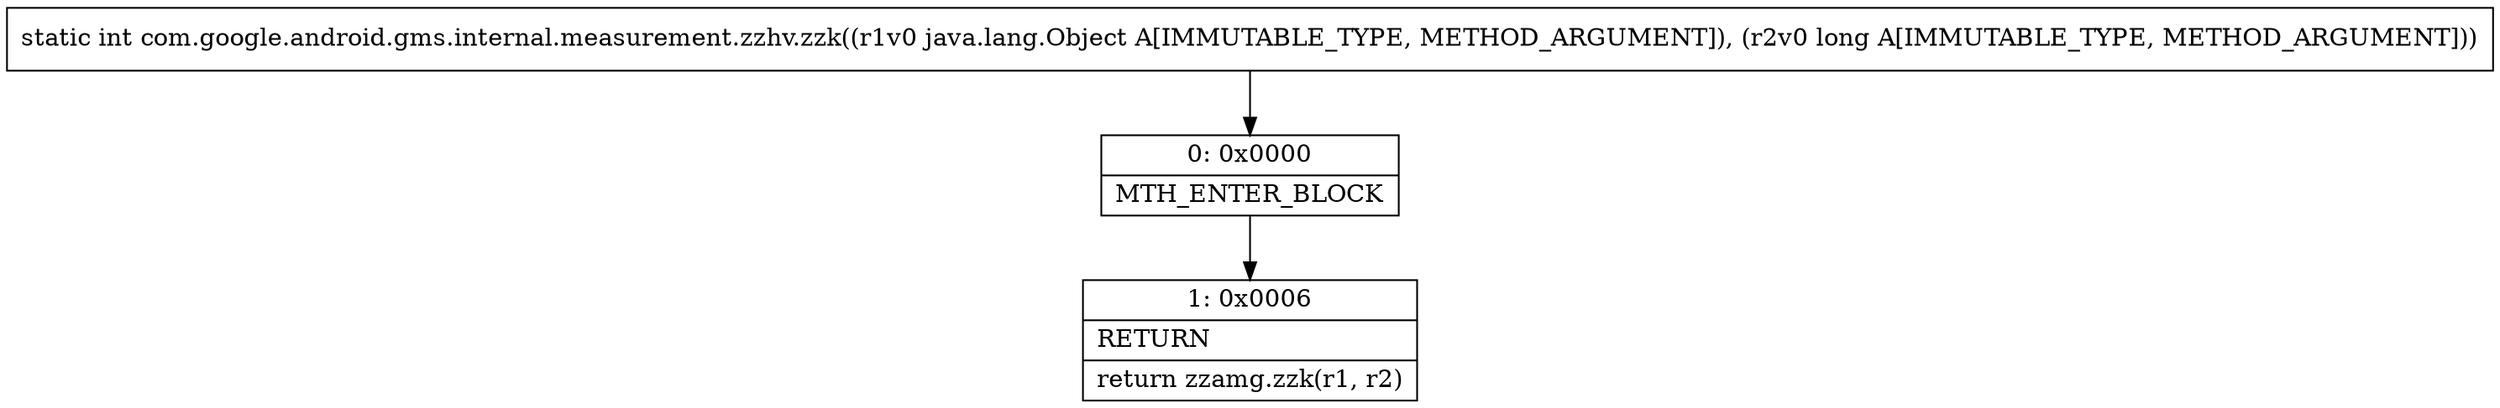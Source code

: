 digraph "CFG forcom.google.android.gms.internal.measurement.zzhv.zzk(Ljava\/lang\/Object;J)I" {
Node_0 [shape=record,label="{0\:\ 0x0000|MTH_ENTER_BLOCK\l}"];
Node_1 [shape=record,label="{1\:\ 0x0006|RETURN\l|return zzamg.zzk(r1, r2)\l}"];
MethodNode[shape=record,label="{static int com.google.android.gms.internal.measurement.zzhv.zzk((r1v0 java.lang.Object A[IMMUTABLE_TYPE, METHOD_ARGUMENT]), (r2v0 long A[IMMUTABLE_TYPE, METHOD_ARGUMENT])) }"];
MethodNode -> Node_0;
Node_0 -> Node_1;
}

